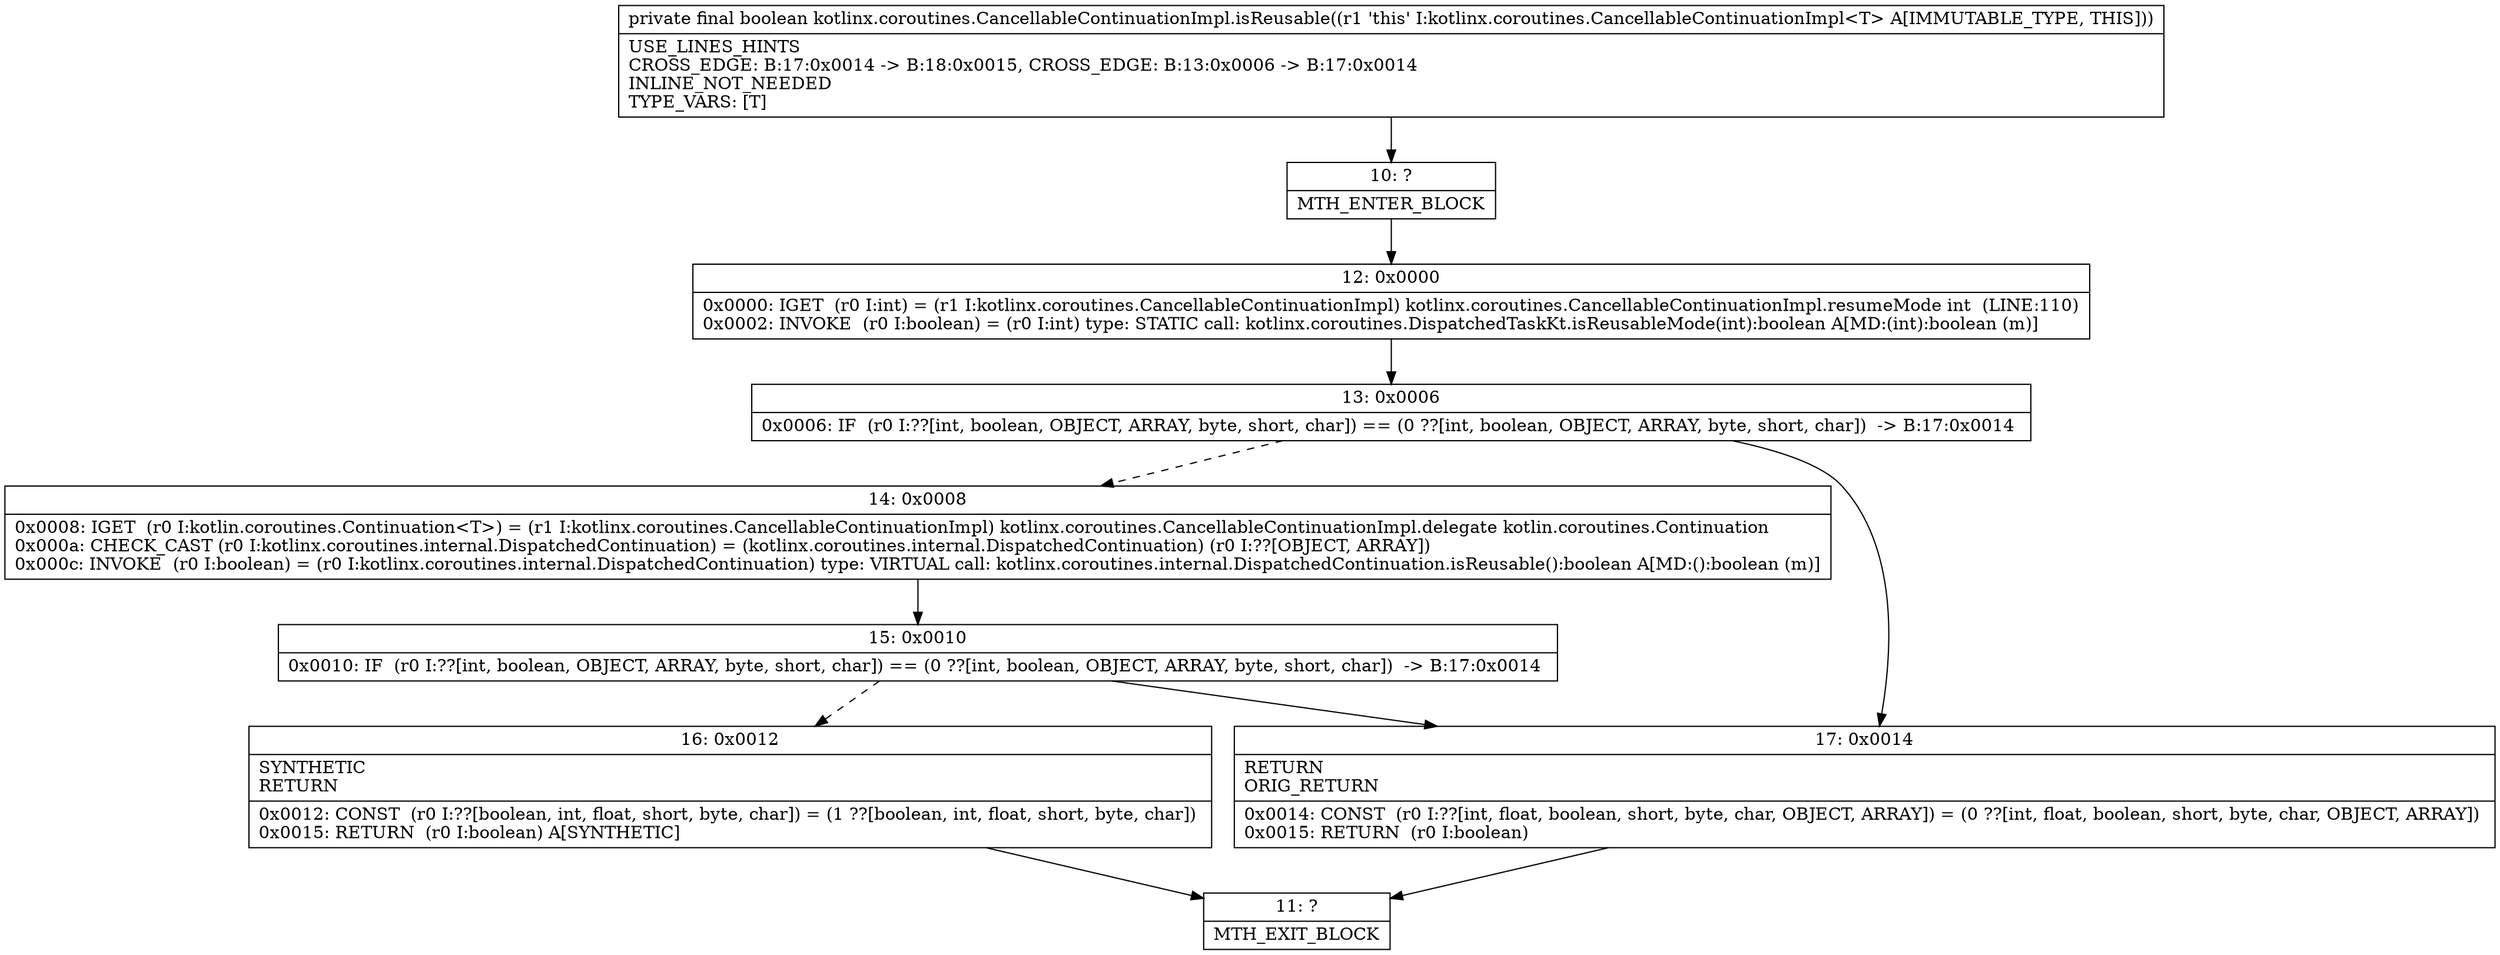 digraph "CFG forkotlinx.coroutines.CancellableContinuationImpl.isReusable()Z" {
Node_10 [shape=record,label="{10\:\ ?|MTH_ENTER_BLOCK\l}"];
Node_12 [shape=record,label="{12\:\ 0x0000|0x0000: IGET  (r0 I:int) = (r1 I:kotlinx.coroutines.CancellableContinuationImpl) kotlinx.coroutines.CancellableContinuationImpl.resumeMode int  (LINE:110)\l0x0002: INVOKE  (r0 I:boolean) = (r0 I:int) type: STATIC call: kotlinx.coroutines.DispatchedTaskKt.isReusableMode(int):boolean A[MD:(int):boolean (m)]\l}"];
Node_13 [shape=record,label="{13\:\ 0x0006|0x0006: IF  (r0 I:??[int, boolean, OBJECT, ARRAY, byte, short, char]) == (0 ??[int, boolean, OBJECT, ARRAY, byte, short, char])  \-\> B:17:0x0014 \l}"];
Node_14 [shape=record,label="{14\:\ 0x0008|0x0008: IGET  (r0 I:kotlin.coroutines.Continuation\<T\>) = (r1 I:kotlinx.coroutines.CancellableContinuationImpl) kotlinx.coroutines.CancellableContinuationImpl.delegate kotlin.coroutines.Continuation \l0x000a: CHECK_CAST (r0 I:kotlinx.coroutines.internal.DispatchedContinuation) = (kotlinx.coroutines.internal.DispatchedContinuation) (r0 I:??[OBJECT, ARRAY]) \l0x000c: INVOKE  (r0 I:boolean) = (r0 I:kotlinx.coroutines.internal.DispatchedContinuation) type: VIRTUAL call: kotlinx.coroutines.internal.DispatchedContinuation.isReusable():boolean A[MD:():boolean (m)]\l}"];
Node_15 [shape=record,label="{15\:\ 0x0010|0x0010: IF  (r0 I:??[int, boolean, OBJECT, ARRAY, byte, short, char]) == (0 ??[int, boolean, OBJECT, ARRAY, byte, short, char])  \-\> B:17:0x0014 \l}"];
Node_16 [shape=record,label="{16\:\ 0x0012|SYNTHETIC\lRETURN\l|0x0012: CONST  (r0 I:??[boolean, int, float, short, byte, char]) = (1 ??[boolean, int, float, short, byte, char]) \l0x0015: RETURN  (r0 I:boolean) A[SYNTHETIC]\l}"];
Node_11 [shape=record,label="{11\:\ ?|MTH_EXIT_BLOCK\l}"];
Node_17 [shape=record,label="{17\:\ 0x0014|RETURN\lORIG_RETURN\l|0x0014: CONST  (r0 I:??[int, float, boolean, short, byte, char, OBJECT, ARRAY]) = (0 ??[int, float, boolean, short, byte, char, OBJECT, ARRAY]) \l0x0015: RETURN  (r0 I:boolean) \l}"];
MethodNode[shape=record,label="{private final boolean kotlinx.coroutines.CancellableContinuationImpl.isReusable((r1 'this' I:kotlinx.coroutines.CancellableContinuationImpl\<T\> A[IMMUTABLE_TYPE, THIS]))  | USE_LINES_HINTS\lCROSS_EDGE: B:17:0x0014 \-\> B:18:0x0015, CROSS_EDGE: B:13:0x0006 \-\> B:17:0x0014\lINLINE_NOT_NEEDED\lTYPE_VARS: [T]\l}"];
MethodNode -> Node_10;Node_10 -> Node_12;
Node_12 -> Node_13;
Node_13 -> Node_14[style=dashed];
Node_13 -> Node_17;
Node_14 -> Node_15;
Node_15 -> Node_16[style=dashed];
Node_15 -> Node_17;
Node_16 -> Node_11;
Node_17 -> Node_11;
}

